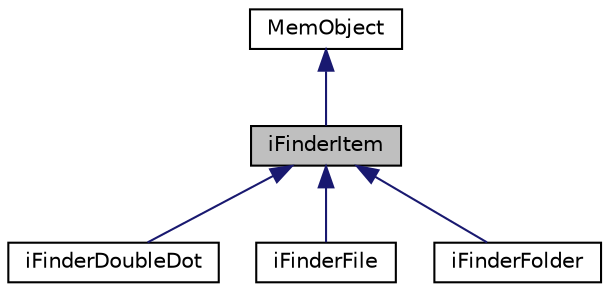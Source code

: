 digraph "iFinderItem"
{
  edge [fontname="Helvetica",fontsize="10",labelfontname="Helvetica",labelfontsize="10"];
  node [fontname="Helvetica",fontsize="10",shape=record];
  Node1 [label="iFinderItem",height=0.2,width=0.4,color="black", fillcolor="grey75", style="filled", fontcolor="black"];
  Node2 -> Node1 [dir="back",color="midnightblue",fontsize="10",style="solid",fontname="Helvetica"];
  Node2 [label="MemObject",height=0.2,width=0.4,color="black", fillcolor="white", style="filled",URL="$class_mem_object.html"];
  Node1 -> Node3 [dir="back",color="midnightblue",fontsize="10",style="solid",fontname="Helvetica"];
  Node3 [label="iFinderDoubleDot",height=0.2,width=0.4,color="black", fillcolor="white", style="filled",URL="$classi_finder_double_dot.html"];
  Node1 -> Node4 [dir="back",color="midnightblue",fontsize="10",style="solid",fontname="Helvetica"];
  Node4 [label="iFinderFile",height=0.2,width=0.4,color="black", fillcolor="white", style="filled",URL="$classi_finder_file.html"];
  Node1 -> Node5 [dir="back",color="midnightblue",fontsize="10",style="solid",fontname="Helvetica"];
  Node5 [label="iFinderFolder",height=0.2,width=0.4,color="black", fillcolor="white", style="filled",URL="$classi_finder_folder.html"];
}
